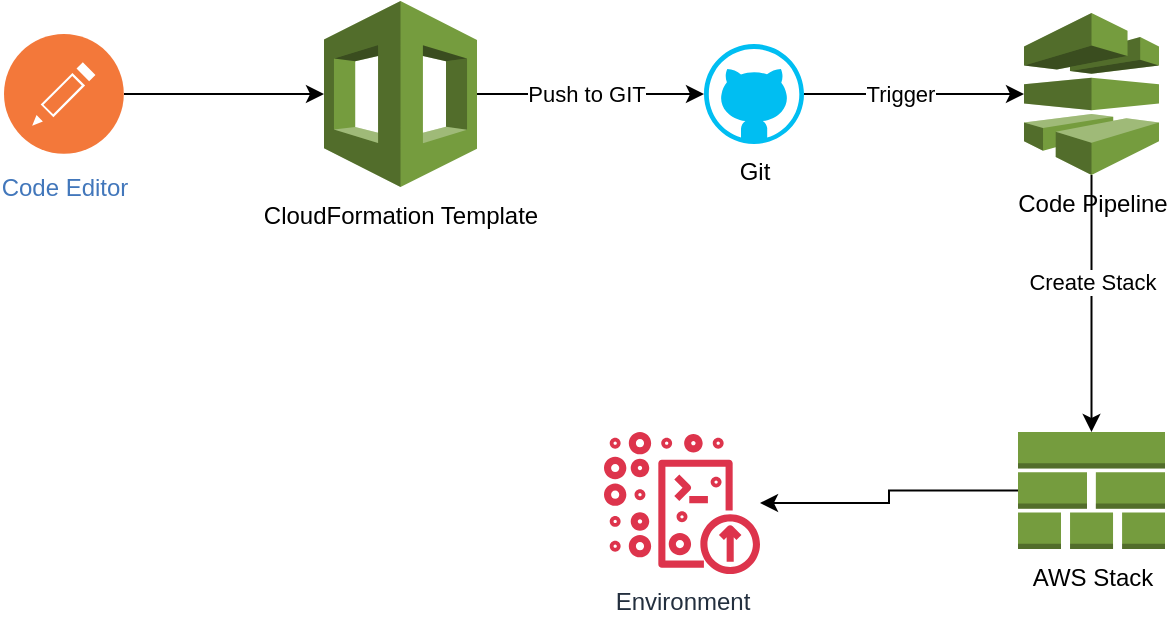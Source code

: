 <mxfile version="22.1.2" type="github">
  <diagram name="Page-1" id="OsOhKR_YYFEa8d_MTunM">
    <mxGraphModel dx="1050" dy="630" grid="1" gridSize="10" guides="1" tooltips="1" connect="1" arrows="1" fold="1" page="1" pageScale="1" pageWidth="827" pageHeight="1169" math="0" shadow="0">
      <root>
        <mxCell id="0" />
        <mxCell id="1" parent="0" />
        <mxCell id="DnS6za8DCt2LCFS3cM5E-13" value="" style="edgeStyle=orthogonalEdgeStyle;rounded=0;orthogonalLoop=1;jettySize=auto;html=1;" parent="1" source="DnS6za8DCt2LCFS3cM5E-1" target="DnS6za8DCt2LCFS3cM5E-5" edge="1">
          <mxGeometry relative="1" as="geometry" />
        </mxCell>
        <mxCell id="DnS6za8DCt2LCFS3cM5E-14" value="Trigger" style="edgeLabel;html=1;align=center;verticalAlign=middle;resizable=0;points=[];" parent="DnS6za8DCt2LCFS3cM5E-13" vertex="1" connectable="0">
          <mxGeometry x="-0.131" relative="1" as="geometry">
            <mxPoint as="offset" />
          </mxGeometry>
        </mxCell>
        <mxCell id="DnS6za8DCt2LCFS3cM5E-1" value="Git" style="verticalLabelPosition=bottom;html=1;verticalAlign=top;align=center;strokeColor=none;fillColor=#00BEF2;shape=mxgraph.azure.github_code;pointerEvents=1;" parent="1" vertex="1">
          <mxGeometry x="420" y="196" width="50" height="50" as="geometry" />
        </mxCell>
        <mxCell id="DnS6za8DCt2LCFS3cM5E-8" value="" style="edgeStyle=orthogonalEdgeStyle;rounded=0;orthogonalLoop=1;jettySize=auto;html=1;" parent="1" source="DnS6za8DCt2LCFS3cM5E-2" target="DnS6za8DCt2LCFS3cM5E-6" edge="1">
          <mxGeometry relative="1" as="geometry" />
        </mxCell>
        <mxCell id="DnS6za8DCt2LCFS3cM5E-2" value="Code Editor" style="image;aspect=fixed;perimeter=ellipsePerimeter;html=1;align=center;shadow=0;dashed=0;fontColor=#4277BB;labelBackgroundColor=default;fontSize=12;spacingTop=3;image=img/lib/ibm/devops/code_editor.svg;" parent="1" vertex="1">
          <mxGeometry x="70" y="191" width="60" height="60" as="geometry" />
        </mxCell>
        <mxCell id="DnS6za8DCt2LCFS3cM5E-15" value="" style="edgeStyle=orthogonalEdgeStyle;rounded=0;orthogonalLoop=1;jettySize=auto;html=1;" parent="1" source="DnS6za8DCt2LCFS3cM5E-5" target="DnS6za8DCt2LCFS3cM5E-7" edge="1">
          <mxGeometry relative="1" as="geometry" />
        </mxCell>
        <mxCell id="DnS6za8DCt2LCFS3cM5E-16" value="Create Stack" style="edgeLabel;html=1;align=center;verticalAlign=middle;resizable=0;points=[];" parent="DnS6za8DCt2LCFS3cM5E-15" vertex="1" connectable="0">
          <mxGeometry x="-0.17" relative="1" as="geometry">
            <mxPoint as="offset" />
          </mxGeometry>
        </mxCell>
        <mxCell id="DnS6za8DCt2LCFS3cM5E-5" value="Code Pipeline" style="outlineConnect=0;dashed=0;verticalLabelPosition=bottom;verticalAlign=top;align=center;html=1;shape=mxgraph.aws3.codepipeline;fillColor=#759C3E;gradientColor=none;" parent="1" vertex="1">
          <mxGeometry x="580" y="180.5" width="67.5" height="81" as="geometry" />
        </mxCell>
        <mxCell id="DnS6za8DCt2LCFS3cM5E-9" value="" style="edgeStyle=orthogonalEdgeStyle;rounded=0;orthogonalLoop=1;jettySize=auto;html=1;" parent="1" source="DnS6za8DCt2LCFS3cM5E-6" target="DnS6za8DCt2LCFS3cM5E-1" edge="1">
          <mxGeometry relative="1" as="geometry" />
        </mxCell>
        <mxCell id="DnS6za8DCt2LCFS3cM5E-10" value="Push to GIT" style="edgeLabel;html=1;align=center;verticalAlign=middle;resizable=0;points=[];" parent="DnS6za8DCt2LCFS3cM5E-9" vertex="1" connectable="0">
          <mxGeometry x="-0.484" y="-2" relative="1" as="geometry">
            <mxPoint x="25" y="-2" as="offset" />
          </mxGeometry>
        </mxCell>
        <mxCell id="DnS6za8DCt2LCFS3cM5E-6" value="CloudFormation Template" style="outlineConnect=0;dashed=0;verticalLabelPosition=bottom;verticalAlign=top;align=center;html=1;shape=mxgraph.aws3.cloudformation;fillColor=#759C3E;gradientColor=none;" parent="1" vertex="1">
          <mxGeometry x="230" y="174.5" width="76.5" height="93" as="geometry" />
        </mxCell>
        <mxCell id="DnS6za8DCt2LCFS3cM5E-21" value="" style="edgeStyle=orthogonalEdgeStyle;rounded=0;orthogonalLoop=1;jettySize=auto;html=1;" parent="1" source="DnS6za8DCt2LCFS3cM5E-7" target="DnS6za8DCt2LCFS3cM5E-17" edge="1">
          <mxGeometry relative="1" as="geometry">
            <mxPoint x="497" y="419.25" as="targetPoint" />
          </mxGeometry>
        </mxCell>
        <mxCell id="DnS6za8DCt2LCFS3cM5E-7" value="AWS Stack" style="outlineConnect=0;dashed=0;verticalLabelPosition=bottom;verticalAlign=top;align=center;html=1;shape=mxgraph.aws3.stack_aws_cloudformation;fillColor=#759C3E;gradientColor=none;" parent="1" vertex="1">
          <mxGeometry x="577" y="390" width="73.5" height="58.5" as="geometry" />
        </mxCell>
        <mxCell id="DnS6za8DCt2LCFS3cM5E-17" value="Environment" style="sketch=0;outlineConnect=0;fontColor=#232F3E;gradientColor=none;fillColor=#DD344C;strokeColor=none;dashed=0;verticalLabelPosition=bottom;verticalAlign=top;align=center;html=1;fontSize=12;fontStyle=0;aspect=fixed;pointerEvents=1;shape=mxgraph.aws4.development_environment;" parent="1" vertex="1">
          <mxGeometry x="370" y="390" width="78" height="71" as="geometry" />
        </mxCell>
      </root>
    </mxGraphModel>
  </diagram>
</mxfile>

